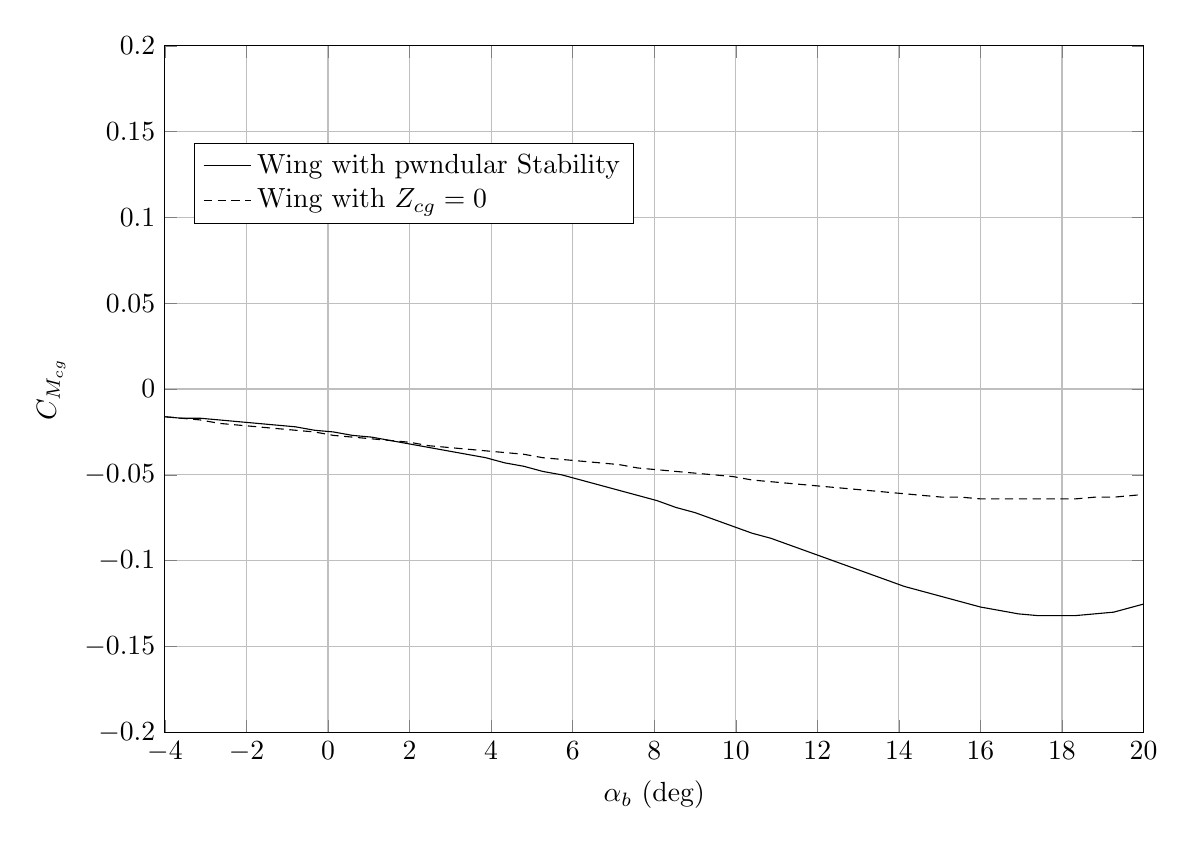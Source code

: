 %Comparison of CD estimation
\begin{tikzpicture}

\begin{axis}[
width=14.01cm,
height=10.3cm,
scaled ticks=false, tick label style={/pgf/number format/fixed},
xmin=-4,
xmax=20,
xlabel={$\alpha_{b}$ (deg)},
xmajorgrids,
ymin=-0.2,
ymax=0.2,
ylabel={$C_{M_{cg}}$},
ymajorgrids,
legend style={at={(0.03,0.8)},anchor=west,draw=black,fill=white,legend cell align=left},
legend entries = {Wing with pwndular Stability \\ Wing with $Z_{cg}=0$\\}
]

\addplot [
color=black,
solid
]
table[row sep=crcr]{
-5.0	-0.016\\
-4.533	-0.016\\
-4.067	-0.016\\
-3.6	-0.017\\
-3.133	-0.017\\
-2.667	-0.018\\
-2.2	-0.019\\
-1.733	-0.02\\
-1.267	-0.021\\
-0.8	-0.022\\
-0.333	-0.024\\
0.133	-0.025\\
0.6	-0.027\\
1.067	-0.028\\
1.533	-0.03\\
2.0	-0.032\\
2.467	-0.034\\
2.933	-0.036\\
3.4	-0.038\\
3.867	-0.04\\
4.333	-0.043\\
4.8	-0.045\\
5.267	-0.048\\
5.733	-0.05\\
6.2	-0.053\\
6.667	-0.056\\
7.133	-0.059\\
7.6	-0.062\\
8.067	-0.065\\
8.533	-0.069\\
9.0	-0.072\\
9.467	-0.076\\
9.933	-0.08\\
10.4	-0.084\\
10.867	-0.087\\
11.333	-0.091\\
11.8	-0.095\\
12.267	-0.099\\
12.733	-0.103\\
13.2	-0.107\\
13.667	-0.111\\
14.133	-0.115\\
14.6	-0.118\\
15.067	-0.121\\
15.533	-0.124\\
16.0	-0.127\\
16.467	-0.129\\
16.933	-0.131\\
17.4	-0.132\\
17.867	-0.132\\
18.333	-0.132\\
18.8	-0.131\\
19.267	-0.13\\
19.733	-0.127\\
20.2	-0.124\\
20.667	-0.119\\
21.133	-0.113\\
21.6	-0.107\\
22.067	-0.099\\
22.533	-0.089\\
23.0	-0.078\\
};

\addplot [
color=black,
densely dashed
]
table[row sep=crcr]{
-5.0	-0.014\\
-4.533	-0.015\\
-4.067	-0.016\\
-3.6	-0.017\\
-3.133	-0.018\\
-2.667	-0.02\\
-2.2	-0.021\\
-1.733	-0.022\\
-1.267	-0.023\\
-0.8	-0.024\\
-0.333	-0.025\\
0.133	-0.027\\
0.6	-0.028\\
1.067	-0.029\\
1.533	-0.03\\
2.0	-0.031\\
2.467	-0.033\\
2.933	-0.034\\
3.4	-0.035\\
3.867	-0.036\\
4.333	-0.037\\
4.8	-0.038\\
5.267	-0.04\\
5.733	-0.041\\
6.2	-0.042\\
6.667	-0.043\\
7.133	-0.044\\
7.6	-0.046\\
8.067	-0.047\\
8.533	-0.048\\
9.0	-0.049\\
9.467	-0.05\\
9.933	-0.051\\
10.4	-0.053\\
10.867	-0.054\\
11.333	-0.055\\
11.8	-0.056\\
12.267	-0.057\\
12.733	-0.058\\
13.2	-0.059\\
13.667	-0.06\\
14.133	-0.061\\
14.6	-0.062\\
15.067	-0.063\\
15.533	-0.063\\
16.0	-0.064\\
16.467	-0.064\\
16.933	-0.064\\
17.4	-0.064\\
17.867	-0.064\\
18.333	-0.064\\
18.8	-0.063\\
19.267	-0.063\\
19.733	-0.062\\
20.2	-0.061\\
20.667	-0.059\\
21.133	-0.058\\
21.6	-0.056\\
22.067	-0.054\\
22.533	-0.051\\
23.0	-0.049\\
};
\end{axis}
\end{tikzpicture}%